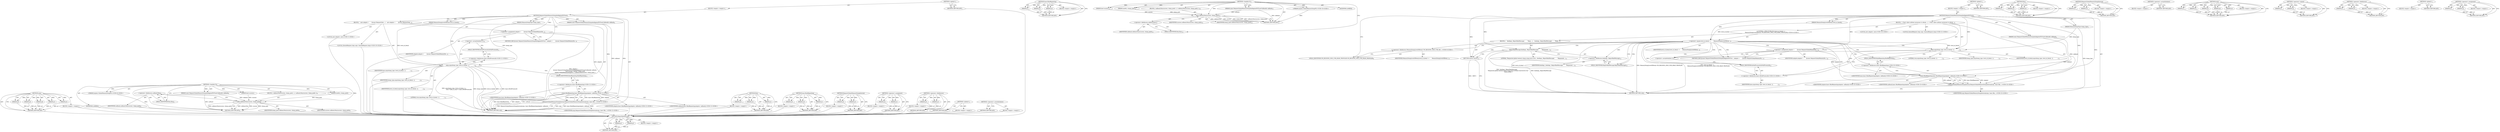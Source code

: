 digraph "&lt;operator&gt;.assignment" {
vulnerable_98 [label=<(METHOD,args)>];
vulnerable_99 [label=<(PARAM,p1)>];
vulnerable_100 [label=<(PARAM,p2)>];
vulnerable_101 [label=<(PARAM,p3)>];
vulnerable_102 [label=<(PARAM,p4)>];
vulnerable_103 [label=<(PARAM,p5)>];
vulnerable_104 [label=<(BLOCK,&lt;empty&gt;,&lt;empty&gt;)>];
vulnerable_105 [label=<(METHOD_RETURN,ANY)>];
vulnerable_3 [label=<(METHOD,&lt;lambda&gt;0)<SUB>6</SUB>>];
vulnerable_4 [label=<(PARAM,const RequestGlobalMemoryDumpAndAppendToTraceCallback&amp; callback)<SUB>6</SUB>>];
vulnerable_5 [label=<(PARAM,bool success)<SUB>7</SUB>>];
vulnerable_6 [label=<(PARAM,uint64_t dump_guid)<SUB>7</SUB>>];
vulnerable_7 [label="<(PARAM,mojom::GlobalMemoryDumpPtr)<SUB>8</SUB>>"];
vulnerable_8 [label=<(BLOCK,{ callback.Run(success, dump_guid); },{ callback.Run(success, dump_guid); })<SUB>8</SUB>>];
vulnerable_9 [label=<(Run,callback.Run(success, dump_guid))<SUB>8</SUB>>];
vulnerable_10 [label=<(&lt;operator&gt;.fieldAccess,callback.Run)<SUB>8</SUB>>];
vulnerable_11 [label=<(IDENTIFIER,callback,callback.Run(success, dump_guid))<SUB>8</SUB>>];
vulnerable_12 [label=<(FIELD_IDENTIFIER,Run,Run)<SUB>8</SUB>>];
vulnerable_13 [label=<(IDENTIFIER,success,callback.Run(success, dump_guid))<SUB>8</SUB>>];
vulnerable_14 [label=<(IDENTIFIER,dump_guid,callback.Run(success, dump_guid))<SUB>8</SUB>>];
vulnerable_15 [label=<(MODIFIER,LAMBDA)>];
vulnerable_16 [label=<(METHOD_RETURN,ANY)<SUB>6</SUB>>];
vulnerable_22 [label=<(METHOD,&lt;global&gt;)<SUB>1</SUB>>];
vulnerable_23 [label=<(BLOCK,&lt;empty&gt;,&lt;empty&gt;)<SUB>1</SUB>>];
vulnerable_24 [label=<(METHOD,RequestGlobalMemoryDumpAndAppendToTrace)<SUB>1</SUB>>];
vulnerable_25 [label=<(PARAM,MemoryDumpType dump_type)<SUB>2</SUB>>];
vulnerable_26 [label=<(PARAM,MemoryDumpLevelOfDetail level_of_detail)<SUB>3</SUB>>];
vulnerable_18 [label=<(PARAM,const RequestGlobalMemoryDumpAndAppendToTraceCallback&amp; callback)<SUB>4</SUB>>];
vulnerable_27 [label=<(BLOCK,{
   auto adapter =
       [](const RequestGlob...,{
   auto adapter =
       [](const RequestGlob...)<SUB>4</SUB>>];
vulnerable_28 [label="<(LOCAL,auto adapter: auto)<SUB>5</SUB>>"];
vulnerable_29 [label=<(&lt;operator&gt;.assignment,adapter =
       [](const RequestGlobalMemoryDu...)<SUB>5</SUB>>];
vulnerable_30 [label=<(IDENTIFIER,adapter,adapter =
       [](const RequestGlobalMemoryDu...)<SUB>5</SUB>>];
vulnerable_31 [label=<(METHOD_REF,[](const RequestGlobalMemoryDumpAndAppendToTrac...,adapter =
       [](const RequestGlobalMemoryDu...)<SUB>6</SUB>>];
vulnerable_32 [label="<(LOCAL,QueuedRequest.Args args: QueuedRequest.Args)<SUB>10</SUB>>"];
vulnerable_33 [label=<(args,args(dump_type, level_of_detail, {},
          ...)<SUB>10</SUB>>];
vulnerable_34 [label=<(IDENTIFIER,dump_type,args(dump_type, level_of_detail, {},
          ...)<SUB>10</SUB>>];
vulnerable_35 [label=<(IDENTIFIER,level_of_detail,args(dump_type, level_of_detail, {},
          ...)<SUB>10</SUB>>];
vulnerable_36 [label=<(&lt;operator&gt;.arrayInitializer,{})<SUB>10</SUB>>];
vulnerable_37 [label=<(LITERAL,true,args(dump_type, level_of_detail, {},
          ...)<SUB>11</SUB>>];
vulnerable_38 [label="<(&lt;operator&gt;.fieldAccess,base::kNullProcessId)<SUB>11</SUB>>"];
vulnerable_39 [label=<(IDENTIFIER,base,args(dump_type, level_of_detail, {},
          ...)<SUB>11</SUB>>];
vulnerable_40 [label=<(FIELD_IDENTIFIER,kNullProcessId,kNullProcessId)<SUB>11</SUB>>];
vulnerable_41 [label="<(RequestGlobalMemoryDumpInternal,RequestGlobalMemoryDumpInternal(args, base::Bin...)<SUB>12</SUB>>"];
vulnerable_42 [label="<(IDENTIFIER,args,RequestGlobalMemoryDumpInternal(args, base::Bin...)<SUB>12</SUB>>"];
vulnerable_43 [label="<(base.BindRepeating,base::BindRepeating(adapter, callback))<SUB>12</SUB>>"];
vulnerable_44 [label="<(&lt;operator&gt;.fieldAccess,base::BindRepeating)<SUB>12</SUB>>"];
vulnerable_45 [label="<(IDENTIFIER,base,base::BindRepeating(adapter, callback))<SUB>12</SUB>>"];
vulnerable_46 [label=<(FIELD_IDENTIFIER,BindRepeating,BindRepeating)<SUB>12</SUB>>];
vulnerable_47 [label="<(IDENTIFIER,adapter,base::BindRepeating(adapter, callback))<SUB>12</SUB>>"];
vulnerable_48 [label="<(IDENTIFIER,callback,base::BindRepeating(adapter, callback))<SUB>12</SUB>>"];
vulnerable_49 [label=<(METHOD_RETURN,void)<SUB>1</SUB>>];
vulnerable_51 [label=<(METHOD_RETURN,ANY)<SUB>1</SUB>>];
vulnerable_82 [label=<(METHOD,Run)>];
vulnerable_83 [label=<(PARAM,p1)>];
vulnerable_84 [label=<(PARAM,p2)>];
vulnerable_85 [label=<(PARAM,p3)>];
vulnerable_86 [label=<(BLOCK,&lt;empty&gt;,&lt;empty&gt;)>];
vulnerable_87 [label=<(METHOD_RETURN,ANY)>];
vulnerable_114 [label=<(METHOD,base.BindRepeating)>];
vulnerable_115 [label=<(PARAM,p1)>];
vulnerable_116 [label=<(PARAM,p2)>];
vulnerable_117 [label=<(PARAM,p3)>];
vulnerable_118 [label=<(BLOCK,&lt;empty&gt;,&lt;empty&gt;)>];
vulnerable_119 [label=<(METHOD_RETURN,ANY)>];
vulnerable_109 [label=<(METHOD,RequestGlobalMemoryDumpInternal)>];
vulnerable_110 [label=<(PARAM,p1)>];
vulnerable_111 [label=<(PARAM,p2)>];
vulnerable_112 [label=<(BLOCK,&lt;empty&gt;,&lt;empty&gt;)>];
vulnerable_113 [label=<(METHOD_RETURN,ANY)>];
vulnerable_93 [label=<(METHOD,&lt;operator&gt;.assignment)>];
vulnerable_94 [label=<(PARAM,p1)>];
vulnerable_95 [label=<(PARAM,p2)>];
vulnerable_96 [label=<(BLOCK,&lt;empty&gt;,&lt;empty&gt;)>];
vulnerable_97 [label=<(METHOD_RETURN,ANY)>];
vulnerable_88 [label=<(METHOD,&lt;operator&gt;.fieldAccess)>];
vulnerable_89 [label=<(PARAM,p1)>];
vulnerable_90 [label=<(PARAM,p2)>];
vulnerable_91 [label=<(BLOCK,&lt;empty&gt;,&lt;empty&gt;)>];
vulnerable_92 [label=<(METHOD_RETURN,ANY)>];
vulnerable_76 [label=<(METHOD,&lt;global&gt;)<SUB>1</SUB>>];
vulnerable_77 [label=<(BLOCK,&lt;empty&gt;,&lt;empty&gt;)>];
vulnerable_78 [label=<(METHOD_RETURN,ANY)>];
vulnerable_106 [label=<(METHOD,&lt;operator&gt;.arrayInitializer)>];
vulnerable_107 [label=<(BLOCK,&lt;empty&gt;,&lt;empty&gt;)>];
vulnerable_108 [label=<(METHOD_RETURN,ANY)>];
fixed_113 [label=<(METHOD,ReportBadMessage)>];
fixed_114 [label=<(PARAM,p1)>];
fixed_115 [label=<(PARAM,p2)>];
fixed_116 [label=<(BLOCK,&lt;empty&gt;,&lt;empty&gt;)>];
fixed_117 [label=<(METHOD_RETURN,ANY)>];
fixed_139 [label=<(METHOD,base.BindRepeating)>];
fixed_140 [label=<(PARAM,p1)>];
fixed_141 [label=<(PARAM,p2)>];
fixed_142 [label=<(PARAM,p3)>];
fixed_143 [label=<(BLOCK,&lt;empty&gt;,&lt;empty&gt;)>];
fixed_144 [label=<(METHOD_RETURN,ANY)>];
fixed_3 [label=<(METHOD,&lt;lambda&gt;0)<SUB>17</SUB>>];
fixed_4 [label=<(PARAM,const RequestGlobalMemoryDumpAndAppendToTraceCallback&amp; callback)<SUB>17</SUB>>];
fixed_5 [label=<(PARAM,bool success)<SUB>18</SUB>>];
fixed_6 [label=<(PARAM,uint64_t dump_guid)<SUB>18</SUB>>];
fixed_7 [label="<(PARAM,mojom::GlobalMemoryDumpPtr)<SUB>19</SUB>>"];
fixed_8 [label=<(BLOCK,{ callback.Run(success, dump_guid); },{ callback.Run(success, dump_guid); })<SUB>19</SUB>>];
fixed_9 [label=<(Run,callback.Run(success, dump_guid))<SUB>19</SUB>>];
fixed_10 [label=<(&lt;operator&gt;.fieldAccess,callback.Run)<SUB>19</SUB>>];
fixed_11 [label=<(IDENTIFIER,callback,callback.Run(success, dump_guid))<SUB>19</SUB>>];
fixed_12 [label=<(FIELD_IDENTIFIER,Run,Run)<SUB>19</SUB>>];
fixed_13 [label=<(IDENTIFIER,success,callback.Run(success, dump_guid))<SUB>19</SUB>>];
fixed_14 [label=<(IDENTIFIER,dump_guid,callback.Run(success, dump_guid))<SUB>19</SUB>>];
fixed_15 [label=<(MODIFIER,LAMBDA)>];
fixed_16 [label=<(METHOD_RETURN,ANY)<SUB>17</SUB>>];
fixed_22 [label=<(METHOD,&lt;global&gt;)<SUB>1</SUB>>];
fixed_23 [label=<(BLOCK,&lt;empty&gt;,&lt;empty&gt;)<SUB>1</SUB>>];
fixed_24 [label=<(METHOD,RequestGlobalMemoryDumpAndAppendToTrace)<SUB>1</SUB>>];
fixed_25 [label=<(PARAM,MemoryDumpType dump_type)<SUB>2</SUB>>];
fixed_26 [label=<(PARAM,MemoryDumpLevelOfDetail level_of_detail)<SUB>3</SUB>>];
fixed_18 [label=<(PARAM,const RequestGlobalMemoryDumpAndAppendToTraceCallback&amp; callback)<SUB>4</SUB>>];
fixed_27 [label=<(BLOCK,{
  // Don't allow arbitary processes to obtain...,{
  // Don't allow arbitary processes to obtain...)<SUB>4</SUB>>];
fixed_28 [label="<(CONTROL_STRUCTURE,IF,if (level_of_detail ==
      MemoryDumpLevelOfDetail::VM_REGIONS_ONLY_FOR_HEAP_PROFILER))<SUB>8</SUB>>"];
fixed_29 [label=<(&lt;operator&gt;.equals,level_of_detail ==
      MemoryDumpLevelOfDetai...)<SUB>8</SUB>>];
fixed_30 [label=<(IDENTIFIER,level_of_detail,level_of_detail ==
      MemoryDumpLevelOfDetai...)<SUB>8</SUB>>];
fixed_31 [label="<(&lt;operator&gt;.fieldAccess,MemoryDumpLevelOfDetail::VM_REGIONS_ONLY_FOR_HE...)<SUB>9</SUB>>"];
fixed_32 [label=<(IDENTIFIER,MemoryDumpLevelOfDetail,level_of_detail ==
      MemoryDumpLevelOfDetai...)<SUB>9</SUB>>];
fixed_33 [label=<(FIELD_IDENTIFIER,VM_REGIONS_ONLY_FOR_HEAP_PROFILER,VM_REGIONS_ONLY_FOR_HEAP_PROFILER)<SUB>9</SUB>>];
fixed_34 [label=<(BLOCK,{
    bindings_.ReportBadMessage(
        &quot;Requ...,{
    bindings_.ReportBadMessage(
        &quot;Requ...)<SUB>9</SUB>>];
fixed_35 [label=<(ReportBadMessage,bindings_.ReportBadMessage(
        &quot;Requested ...)<SUB>10</SUB>>];
fixed_36 [label=<(&lt;operator&gt;.fieldAccess,bindings_.ReportBadMessage)<SUB>10</SUB>>];
fixed_37 [label=<(IDENTIFIER,bindings_,bindings_.ReportBadMessage(
        &quot;Requested ...)<SUB>10</SUB>>];
fixed_38 [label=<(FIELD_IDENTIFIER,ReportBadMessage,ReportBadMessage)<SUB>10</SUB>>];
fixed_39 [label=<(LITERAL,&quot;Requested global memory dump using level of de...,bindings_.ReportBadMessage(
        &quot;Requested ...)<SUB>11</SUB>>];
fixed_40 [label=<(RETURN,return;,return;)<SUB>13</SUB>>];
fixed_41 [label="<(LOCAL,auto adapter: auto)<SUB>16</SUB>>"];
fixed_42 [label=<(&lt;operator&gt;.assignment,adapter =
       [](const RequestGlobalMemoryDu...)<SUB>16</SUB>>];
fixed_43 [label=<(IDENTIFIER,adapter,adapter =
       [](const RequestGlobalMemoryDu...)<SUB>16</SUB>>];
fixed_44 [label=<(METHOD_REF,[](const RequestGlobalMemoryDumpAndAppendToTrac...,adapter =
       [](const RequestGlobalMemoryDu...)<SUB>17</SUB>>];
fixed_45 [label="<(LOCAL,QueuedRequest.Args args: QueuedRequest.Args)<SUB>21</SUB>>"];
fixed_46 [label=<(args,args(dump_type, level_of_detail, {},
          ...)<SUB>21</SUB>>];
fixed_47 [label=<(IDENTIFIER,dump_type,args(dump_type, level_of_detail, {},
          ...)<SUB>21</SUB>>];
fixed_48 [label=<(IDENTIFIER,level_of_detail,args(dump_type, level_of_detail, {},
          ...)<SUB>21</SUB>>];
fixed_49 [label=<(&lt;operator&gt;.arrayInitializer,{})<SUB>21</SUB>>];
fixed_50 [label=<(LITERAL,true,args(dump_type, level_of_detail, {},
          ...)<SUB>22</SUB>>];
fixed_51 [label="<(&lt;operator&gt;.fieldAccess,base::kNullProcessId)<SUB>22</SUB>>"];
fixed_52 [label=<(IDENTIFIER,base,args(dump_type, level_of_detail, {},
          ...)<SUB>22</SUB>>];
fixed_53 [label=<(FIELD_IDENTIFIER,kNullProcessId,kNullProcessId)<SUB>22</SUB>>];
fixed_54 [label="<(RequestGlobalMemoryDumpInternal,RequestGlobalMemoryDumpInternal(args, base::Bin...)<SUB>23</SUB>>"];
fixed_55 [label="<(IDENTIFIER,args,RequestGlobalMemoryDumpInternal(args, base::Bin...)<SUB>23</SUB>>"];
fixed_56 [label="<(base.BindRepeating,base::BindRepeating(adapter, callback))<SUB>23</SUB>>"];
fixed_57 [label="<(&lt;operator&gt;.fieldAccess,base::BindRepeating)<SUB>23</SUB>>"];
fixed_58 [label="<(IDENTIFIER,base,base::BindRepeating(adapter, callback))<SUB>23</SUB>>"];
fixed_59 [label=<(FIELD_IDENTIFIER,BindRepeating,BindRepeating)<SUB>23</SUB>>];
fixed_60 [label="<(IDENTIFIER,adapter,base::BindRepeating(adapter, callback))<SUB>23</SUB>>"];
fixed_61 [label="<(IDENTIFIER,callback,base::BindRepeating(adapter, callback))<SUB>23</SUB>>"];
fixed_62 [label=<(METHOD_RETURN,void)<SUB>1</SUB>>];
fixed_64 [label=<(METHOD_RETURN,ANY)<SUB>1</SUB>>];
fixed_97 [label=<(METHOD,Run)>];
fixed_98 [label=<(PARAM,p1)>];
fixed_99 [label=<(PARAM,p2)>];
fixed_100 [label=<(PARAM,p3)>];
fixed_101 [label=<(BLOCK,&lt;empty&gt;,&lt;empty&gt;)>];
fixed_102 [label=<(METHOD_RETURN,ANY)>];
fixed_134 [label=<(METHOD,RequestGlobalMemoryDumpInternal)>];
fixed_135 [label=<(PARAM,p1)>];
fixed_136 [label=<(PARAM,p2)>];
fixed_137 [label=<(BLOCK,&lt;empty&gt;,&lt;empty&gt;)>];
fixed_138 [label=<(METHOD_RETURN,ANY)>];
fixed_131 [label=<(METHOD,&lt;operator&gt;.arrayInitializer)>];
fixed_132 [label=<(BLOCK,&lt;empty&gt;,&lt;empty&gt;)>];
fixed_133 [label=<(METHOD_RETURN,ANY)>];
fixed_123 [label=<(METHOD,args)>];
fixed_124 [label=<(PARAM,p1)>];
fixed_125 [label=<(PARAM,p2)>];
fixed_126 [label=<(PARAM,p3)>];
fixed_127 [label=<(PARAM,p4)>];
fixed_128 [label=<(PARAM,p5)>];
fixed_129 [label=<(BLOCK,&lt;empty&gt;,&lt;empty&gt;)>];
fixed_130 [label=<(METHOD_RETURN,ANY)>];
fixed_108 [label=<(METHOD,&lt;operator&gt;.equals)>];
fixed_109 [label=<(PARAM,p1)>];
fixed_110 [label=<(PARAM,p2)>];
fixed_111 [label=<(BLOCK,&lt;empty&gt;,&lt;empty&gt;)>];
fixed_112 [label=<(METHOD_RETURN,ANY)>];
fixed_103 [label=<(METHOD,&lt;operator&gt;.fieldAccess)>];
fixed_104 [label=<(PARAM,p1)>];
fixed_105 [label=<(PARAM,p2)>];
fixed_106 [label=<(BLOCK,&lt;empty&gt;,&lt;empty&gt;)>];
fixed_107 [label=<(METHOD_RETURN,ANY)>];
fixed_91 [label=<(METHOD,&lt;global&gt;)<SUB>1</SUB>>];
fixed_92 [label=<(BLOCK,&lt;empty&gt;,&lt;empty&gt;)>];
fixed_93 [label=<(METHOD_RETURN,ANY)>];
fixed_118 [label=<(METHOD,&lt;operator&gt;.assignment)>];
fixed_119 [label=<(PARAM,p1)>];
fixed_120 [label=<(PARAM,p2)>];
fixed_121 [label=<(BLOCK,&lt;empty&gt;,&lt;empty&gt;)>];
fixed_122 [label=<(METHOD_RETURN,ANY)>];
vulnerable_98 -> vulnerable_99  [key=0, label="AST: "];
vulnerable_98 -> vulnerable_99  [key=1, label="DDG: "];
vulnerable_98 -> vulnerable_104  [key=0, label="AST: "];
vulnerable_98 -> vulnerable_100  [key=0, label="AST: "];
vulnerable_98 -> vulnerable_100  [key=1, label="DDG: "];
vulnerable_98 -> vulnerable_105  [key=0, label="AST: "];
vulnerable_98 -> vulnerable_105  [key=1, label="CFG: "];
vulnerable_98 -> vulnerable_101  [key=0, label="AST: "];
vulnerable_98 -> vulnerable_101  [key=1, label="DDG: "];
vulnerable_98 -> vulnerable_102  [key=0, label="AST: "];
vulnerable_98 -> vulnerable_102  [key=1, label="DDG: "];
vulnerable_98 -> vulnerable_103  [key=0, label="AST: "];
vulnerable_98 -> vulnerable_103  [key=1, label="DDG: "];
vulnerable_99 -> vulnerable_105  [key=0, label="DDG: p1"];
vulnerable_100 -> vulnerable_105  [key=0, label="DDG: p2"];
vulnerable_101 -> vulnerable_105  [key=0, label="DDG: p3"];
vulnerable_102 -> vulnerable_105  [key=0, label="DDG: p4"];
vulnerable_103 -> vulnerable_105  [key=0, label="DDG: p5"];
vulnerable_104 -> fixed_113  [key=0];
vulnerable_105 -> fixed_113  [key=0];
vulnerable_3 -> vulnerable_4  [key=0, label="AST: "];
vulnerable_3 -> vulnerable_4  [key=1, label="DDG: "];
vulnerable_3 -> vulnerable_5  [key=0, label="AST: "];
vulnerable_3 -> vulnerable_5  [key=1, label="DDG: "];
vulnerable_3 -> vulnerable_6  [key=0, label="AST: "];
vulnerable_3 -> vulnerable_6  [key=1, label="DDG: "];
vulnerable_3 -> vulnerable_7  [key=0, label="AST: "];
vulnerable_3 -> vulnerable_7  [key=1, label="DDG: "];
vulnerable_3 -> vulnerable_8  [key=0, label="AST: "];
vulnerable_3 -> vulnerable_15  [key=0, label="AST: "];
vulnerable_3 -> vulnerable_16  [key=0, label="AST: "];
vulnerable_3 -> vulnerable_12  [key=0, label="CFG: "];
vulnerable_3 -> vulnerable_9  [key=0, label="DDG: "];
vulnerable_4 -> vulnerable_16  [key=0, label="DDG: callback"];
vulnerable_4 -> vulnerable_9  [key=0, label="DDG: callback"];
vulnerable_5 -> vulnerable_9  [key=0, label="DDG: success"];
vulnerable_6 -> vulnerable_9  [key=0, label="DDG: dump_guid"];
vulnerable_7 -> vulnerable_16  [key=0, label="DDG: "];
vulnerable_8 -> vulnerable_9  [key=0, label="AST: "];
vulnerable_9 -> vulnerable_10  [key=0, label="AST: "];
vulnerable_9 -> vulnerable_13  [key=0, label="AST: "];
vulnerable_9 -> vulnerable_14  [key=0, label="AST: "];
vulnerable_9 -> vulnerable_16  [key=0, label="CFG: "];
vulnerable_9 -> vulnerable_16  [key=1, label="DDG: callback.Run"];
vulnerable_9 -> vulnerable_16  [key=2, label="DDG: success"];
vulnerable_9 -> vulnerable_16  [key=3, label="DDG: dump_guid"];
vulnerable_9 -> vulnerable_16  [key=4, label="DDG: callback.Run(success, dump_guid)"];
vulnerable_10 -> vulnerable_11  [key=0, label="AST: "];
vulnerable_10 -> vulnerable_12  [key=0, label="AST: "];
vulnerable_10 -> vulnerable_9  [key=0, label="CFG: "];
vulnerable_11 -> fixed_113  [key=0];
vulnerable_12 -> vulnerable_10  [key=0, label="CFG: "];
vulnerable_13 -> fixed_113  [key=0];
vulnerable_14 -> fixed_113  [key=0];
vulnerable_15 -> fixed_113  [key=0];
vulnerable_16 -> fixed_113  [key=0];
vulnerable_22 -> vulnerable_23  [key=0, label="AST: "];
vulnerable_22 -> vulnerable_51  [key=0, label="AST: "];
vulnerable_22 -> vulnerable_51  [key=1, label="CFG: "];
vulnerable_23 -> vulnerable_24  [key=0, label="AST: "];
vulnerable_24 -> vulnerable_25  [key=0, label="AST: "];
vulnerable_24 -> vulnerable_25  [key=1, label="DDG: "];
vulnerable_24 -> vulnerable_26  [key=0, label="AST: "];
vulnerable_24 -> vulnerable_26  [key=1, label="DDG: "];
vulnerable_24 -> vulnerable_18  [key=0, label="AST: "];
vulnerable_24 -> vulnerable_18  [key=1, label="DDG: "];
vulnerable_24 -> vulnerable_27  [key=0, label="AST: "];
vulnerable_24 -> vulnerable_49  [key=0, label="AST: "];
vulnerable_24 -> vulnerable_31  [key=0, label="CFG: "];
vulnerable_24 -> vulnerable_29  [key=0, label="DDG: "];
vulnerable_24 -> vulnerable_33  [key=0, label="DDG: "];
vulnerable_24 -> vulnerable_41  [key=0, label="DDG: "];
vulnerable_24 -> vulnerable_43  [key=0, label="DDG: "];
vulnerable_25 -> vulnerable_33  [key=0, label="DDG: dump_type"];
vulnerable_26 -> vulnerable_33  [key=0, label="DDG: level_of_detail"];
vulnerable_18 -> vulnerable_43  [key=0, label="DDG: callback"];
vulnerable_27 -> vulnerable_28  [key=0, label="AST: "];
vulnerable_27 -> vulnerable_29  [key=0, label="AST: "];
vulnerable_27 -> vulnerable_32  [key=0, label="AST: "];
vulnerable_27 -> vulnerable_33  [key=0, label="AST: "];
vulnerable_27 -> vulnerable_41  [key=0, label="AST: "];
vulnerable_28 -> fixed_113  [key=0];
vulnerable_29 -> vulnerable_30  [key=0, label="AST: "];
vulnerable_29 -> vulnerable_31  [key=0, label="AST: "];
vulnerable_29 -> vulnerable_36  [key=0, label="CFG: "];
vulnerable_29 -> vulnerable_49  [key=0, label="DDG: adapter =
       [](const RequestGlobalMemoryDumpAndAppendToTraceCallback&amp; callback,
         bool success, uint64_t dump_guid,
         mojom::GlobalMemoryDumpPtr) { callback.Run(success, dump_guid); }"];
vulnerable_29 -> vulnerable_43  [key=0, label="DDG: adapter"];
vulnerable_30 -> fixed_113  [key=0];
vulnerable_31 -> vulnerable_29  [key=0, label="CFG: "];
vulnerable_32 -> fixed_113  [key=0];
vulnerable_33 -> vulnerable_34  [key=0, label="AST: "];
vulnerable_33 -> vulnerable_35  [key=0, label="AST: "];
vulnerable_33 -> vulnerable_36  [key=0, label="AST: "];
vulnerable_33 -> vulnerable_37  [key=0, label="AST: "];
vulnerable_33 -> vulnerable_38  [key=0, label="AST: "];
vulnerable_33 -> vulnerable_46  [key=0, label="CFG: "];
vulnerable_33 -> vulnerable_49  [key=0, label="DDG: dump_type"];
vulnerable_33 -> vulnerable_49  [key=1, label="DDG: level_of_detail"];
vulnerable_33 -> vulnerable_49  [key=2, label="DDG: {}"];
vulnerable_33 -> vulnerable_49  [key=3, label="DDG: base::kNullProcessId"];
vulnerable_33 -> vulnerable_49  [key=4, label="DDG: args(dump_type, level_of_detail, {},
                           true /* add_to_trace */, base::kNullProcessId)"];
vulnerable_34 -> fixed_113  [key=0];
vulnerable_35 -> fixed_113  [key=0];
vulnerable_36 -> vulnerable_40  [key=0, label="CFG: "];
vulnerable_37 -> fixed_113  [key=0];
vulnerable_38 -> vulnerable_39  [key=0, label="AST: "];
vulnerable_38 -> vulnerable_40  [key=0, label="AST: "];
vulnerable_38 -> vulnerable_33  [key=0, label="CFG: "];
vulnerable_39 -> fixed_113  [key=0];
vulnerable_40 -> vulnerable_38  [key=0, label="CFG: "];
vulnerable_41 -> vulnerable_42  [key=0, label="AST: "];
vulnerable_41 -> vulnerable_43  [key=0, label="AST: "];
vulnerable_41 -> vulnerable_49  [key=0, label="CFG: "];
vulnerable_41 -> vulnerable_49  [key=1, label="DDG: args"];
vulnerable_41 -> vulnerable_49  [key=2, label="DDG: base::BindRepeating(adapter, callback)"];
vulnerable_41 -> vulnerable_49  [key=3, label="DDG: RequestGlobalMemoryDumpInternal(args, base::BindRepeating(adapter, callback))"];
vulnerable_42 -> fixed_113  [key=0];
vulnerable_43 -> vulnerable_44  [key=0, label="AST: "];
vulnerable_43 -> vulnerable_47  [key=0, label="AST: "];
vulnerable_43 -> vulnerable_48  [key=0, label="AST: "];
vulnerable_43 -> vulnerable_41  [key=0, label="CFG: "];
vulnerable_43 -> vulnerable_41  [key=1, label="DDG: base::BindRepeating"];
vulnerable_43 -> vulnerable_41  [key=2, label="DDG: adapter"];
vulnerable_43 -> vulnerable_41  [key=3, label="DDG: callback"];
vulnerable_43 -> vulnerable_49  [key=0, label="DDG: base::BindRepeating"];
vulnerable_43 -> vulnerable_49  [key=1, label="DDG: adapter"];
vulnerable_43 -> vulnerable_49  [key=2, label="DDG: callback"];
vulnerable_44 -> vulnerable_45  [key=0, label="AST: "];
vulnerable_44 -> vulnerable_46  [key=0, label="AST: "];
vulnerable_44 -> vulnerable_43  [key=0, label="CFG: "];
vulnerable_45 -> fixed_113  [key=0];
vulnerable_46 -> vulnerable_44  [key=0, label="CFG: "];
vulnerable_47 -> fixed_113  [key=0];
vulnerable_48 -> fixed_113  [key=0];
vulnerable_49 -> fixed_113  [key=0];
vulnerable_51 -> fixed_113  [key=0];
vulnerable_82 -> vulnerable_83  [key=0, label="AST: "];
vulnerable_82 -> vulnerable_83  [key=1, label="DDG: "];
vulnerable_82 -> vulnerable_86  [key=0, label="AST: "];
vulnerable_82 -> vulnerable_84  [key=0, label="AST: "];
vulnerable_82 -> vulnerable_84  [key=1, label="DDG: "];
vulnerable_82 -> vulnerable_87  [key=0, label="AST: "];
vulnerable_82 -> vulnerable_87  [key=1, label="CFG: "];
vulnerable_82 -> vulnerable_85  [key=0, label="AST: "];
vulnerable_82 -> vulnerable_85  [key=1, label="DDG: "];
vulnerable_83 -> vulnerable_87  [key=0, label="DDG: p1"];
vulnerable_84 -> vulnerable_87  [key=0, label="DDG: p2"];
vulnerable_85 -> vulnerable_87  [key=0, label="DDG: p3"];
vulnerable_86 -> fixed_113  [key=0];
vulnerable_87 -> fixed_113  [key=0];
vulnerable_114 -> vulnerable_115  [key=0, label="AST: "];
vulnerable_114 -> vulnerable_115  [key=1, label="DDG: "];
vulnerable_114 -> vulnerable_118  [key=0, label="AST: "];
vulnerable_114 -> vulnerable_116  [key=0, label="AST: "];
vulnerable_114 -> vulnerable_116  [key=1, label="DDG: "];
vulnerable_114 -> vulnerable_119  [key=0, label="AST: "];
vulnerable_114 -> vulnerable_119  [key=1, label="CFG: "];
vulnerable_114 -> vulnerable_117  [key=0, label="AST: "];
vulnerable_114 -> vulnerable_117  [key=1, label="DDG: "];
vulnerable_115 -> vulnerable_119  [key=0, label="DDG: p1"];
vulnerable_116 -> vulnerable_119  [key=0, label="DDG: p2"];
vulnerable_117 -> vulnerable_119  [key=0, label="DDG: p3"];
vulnerable_118 -> fixed_113  [key=0];
vulnerable_119 -> fixed_113  [key=0];
vulnerable_109 -> vulnerable_110  [key=0, label="AST: "];
vulnerable_109 -> vulnerable_110  [key=1, label="DDG: "];
vulnerable_109 -> vulnerable_112  [key=0, label="AST: "];
vulnerable_109 -> vulnerable_111  [key=0, label="AST: "];
vulnerable_109 -> vulnerable_111  [key=1, label="DDG: "];
vulnerable_109 -> vulnerable_113  [key=0, label="AST: "];
vulnerable_109 -> vulnerable_113  [key=1, label="CFG: "];
vulnerable_110 -> vulnerable_113  [key=0, label="DDG: p1"];
vulnerable_111 -> vulnerable_113  [key=0, label="DDG: p2"];
vulnerable_112 -> fixed_113  [key=0];
vulnerable_113 -> fixed_113  [key=0];
vulnerable_93 -> vulnerable_94  [key=0, label="AST: "];
vulnerable_93 -> vulnerable_94  [key=1, label="DDG: "];
vulnerable_93 -> vulnerable_96  [key=0, label="AST: "];
vulnerable_93 -> vulnerable_95  [key=0, label="AST: "];
vulnerable_93 -> vulnerable_95  [key=1, label="DDG: "];
vulnerable_93 -> vulnerable_97  [key=0, label="AST: "];
vulnerable_93 -> vulnerable_97  [key=1, label="CFG: "];
vulnerable_94 -> vulnerable_97  [key=0, label="DDG: p1"];
vulnerable_95 -> vulnerable_97  [key=0, label="DDG: p2"];
vulnerable_96 -> fixed_113  [key=0];
vulnerable_97 -> fixed_113  [key=0];
vulnerable_88 -> vulnerable_89  [key=0, label="AST: "];
vulnerable_88 -> vulnerable_89  [key=1, label="DDG: "];
vulnerable_88 -> vulnerable_91  [key=0, label="AST: "];
vulnerable_88 -> vulnerable_90  [key=0, label="AST: "];
vulnerable_88 -> vulnerable_90  [key=1, label="DDG: "];
vulnerable_88 -> vulnerable_92  [key=0, label="AST: "];
vulnerable_88 -> vulnerable_92  [key=1, label="CFG: "];
vulnerable_89 -> vulnerable_92  [key=0, label="DDG: p1"];
vulnerable_90 -> vulnerable_92  [key=0, label="DDG: p2"];
vulnerable_91 -> fixed_113  [key=0];
vulnerable_92 -> fixed_113  [key=0];
vulnerable_76 -> vulnerable_77  [key=0, label="AST: "];
vulnerable_76 -> vulnerable_78  [key=0, label="AST: "];
vulnerable_76 -> vulnerable_78  [key=1, label="CFG: "];
vulnerable_77 -> fixed_113  [key=0];
vulnerable_78 -> fixed_113  [key=0];
vulnerable_106 -> vulnerable_107  [key=0, label="AST: "];
vulnerable_106 -> vulnerable_108  [key=0, label="AST: "];
vulnerable_106 -> vulnerable_108  [key=1, label="CFG: "];
vulnerable_107 -> fixed_113  [key=0];
vulnerable_108 -> fixed_113  [key=0];
fixed_113 -> fixed_114  [key=0, label="AST: "];
fixed_113 -> fixed_114  [key=1, label="DDG: "];
fixed_113 -> fixed_116  [key=0, label="AST: "];
fixed_113 -> fixed_115  [key=0, label="AST: "];
fixed_113 -> fixed_115  [key=1, label="DDG: "];
fixed_113 -> fixed_117  [key=0, label="AST: "];
fixed_113 -> fixed_117  [key=1, label="CFG: "];
fixed_114 -> fixed_117  [key=0, label="DDG: p1"];
fixed_115 -> fixed_117  [key=0, label="DDG: p2"];
fixed_139 -> fixed_140  [key=0, label="AST: "];
fixed_139 -> fixed_140  [key=1, label="DDG: "];
fixed_139 -> fixed_143  [key=0, label="AST: "];
fixed_139 -> fixed_141  [key=0, label="AST: "];
fixed_139 -> fixed_141  [key=1, label="DDG: "];
fixed_139 -> fixed_144  [key=0, label="AST: "];
fixed_139 -> fixed_144  [key=1, label="CFG: "];
fixed_139 -> fixed_142  [key=0, label="AST: "];
fixed_139 -> fixed_142  [key=1, label="DDG: "];
fixed_140 -> fixed_144  [key=0, label="DDG: p1"];
fixed_141 -> fixed_144  [key=0, label="DDG: p2"];
fixed_142 -> fixed_144  [key=0, label="DDG: p3"];
fixed_3 -> fixed_4  [key=0, label="AST: "];
fixed_3 -> fixed_4  [key=1, label="DDG: "];
fixed_3 -> fixed_5  [key=0, label="AST: "];
fixed_3 -> fixed_5  [key=1, label="DDG: "];
fixed_3 -> fixed_6  [key=0, label="AST: "];
fixed_3 -> fixed_6  [key=1, label="DDG: "];
fixed_3 -> fixed_7  [key=0, label="AST: "];
fixed_3 -> fixed_7  [key=1, label="DDG: "];
fixed_3 -> fixed_8  [key=0, label="AST: "];
fixed_3 -> fixed_15  [key=0, label="AST: "];
fixed_3 -> fixed_16  [key=0, label="AST: "];
fixed_3 -> fixed_12  [key=0, label="CFG: "];
fixed_3 -> fixed_9  [key=0, label="DDG: "];
fixed_4 -> fixed_16  [key=0, label="DDG: callback"];
fixed_4 -> fixed_9  [key=0, label="DDG: callback"];
fixed_5 -> fixed_9  [key=0, label="DDG: success"];
fixed_6 -> fixed_9  [key=0, label="DDG: dump_guid"];
fixed_7 -> fixed_16  [key=0, label="DDG: "];
fixed_8 -> fixed_9  [key=0, label="AST: "];
fixed_9 -> fixed_10  [key=0, label="AST: "];
fixed_9 -> fixed_13  [key=0, label="AST: "];
fixed_9 -> fixed_14  [key=0, label="AST: "];
fixed_9 -> fixed_16  [key=0, label="CFG: "];
fixed_9 -> fixed_16  [key=1, label="DDG: callback.Run"];
fixed_9 -> fixed_16  [key=2, label="DDG: success"];
fixed_9 -> fixed_16  [key=3, label="DDG: dump_guid"];
fixed_9 -> fixed_16  [key=4, label="DDG: callback.Run(success, dump_guid)"];
fixed_10 -> fixed_11  [key=0, label="AST: "];
fixed_10 -> fixed_12  [key=0, label="AST: "];
fixed_10 -> fixed_9  [key=0, label="CFG: "];
fixed_12 -> fixed_10  [key=0, label="CFG: "];
fixed_22 -> fixed_23  [key=0, label="AST: "];
fixed_22 -> fixed_64  [key=0, label="AST: "];
fixed_22 -> fixed_64  [key=1, label="CFG: "];
fixed_23 -> fixed_24  [key=0, label="AST: "];
fixed_24 -> fixed_25  [key=0, label="AST: "];
fixed_24 -> fixed_25  [key=1, label="DDG: "];
fixed_24 -> fixed_26  [key=0, label="AST: "];
fixed_24 -> fixed_26  [key=1, label="DDG: "];
fixed_24 -> fixed_18  [key=0, label="AST: "];
fixed_24 -> fixed_18  [key=1, label="DDG: "];
fixed_24 -> fixed_27  [key=0, label="AST: "];
fixed_24 -> fixed_62  [key=0, label="AST: "];
fixed_24 -> fixed_33  [key=0, label="CFG: "];
fixed_24 -> fixed_42  [key=0, label="DDG: "];
fixed_24 -> fixed_46  [key=0, label="DDG: "];
fixed_24 -> fixed_54  [key=0, label="DDG: "];
fixed_24 -> fixed_29  [key=0, label="DDG: "];
fixed_24 -> fixed_40  [key=0, label="DDG: "];
fixed_24 -> fixed_56  [key=0, label="DDG: "];
fixed_24 -> fixed_35  [key=0, label="DDG: "];
fixed_25 -> fixed_62  [key=0, label="DDG: dump_type"];
fixed_25 -> fixed_46  [key=0, label="DDG: dump_type"];
fixed_26 -> fixed_29  [key=0, label="DDG: level_of_detail"];
fixed_18 -> fixed_62  [key=0, label="DDG: callback"];
fixed_18 -> fixed_56  [key=0, label="DDG: callback"];
fixed_27 -> fixed_28  [key=0, label="AST: "];
fixed_27 -> fixed_41  [key=0, label="AST: "];
fixed_27 -> fixed_42  [key=0, label="AST: "];
fixed_27 -> fixed_45  [key=0, label="AST: "];
fixed_27 -> fixed_46  [key=0, label="AST: "];
fixed_27 -> fixed_54  [key=0, label="AST: "];
fixed_28 -> fixed_29  [key=0, label="AST: "];
fixed_28 -> fixed_34  [key=0, label="AST: "];
fixed_29 -> fixed_30  [key=0, label="AST: "];
fixed_29 -> fixed_31  [key=0, label="AST: "];
fixed_29 -> fixed_38  [key=0, label="CFG: "];
fixed_29 -> fixed_38  [key=1, label="CDG: "];
fixed_29 -> fixed_44  [key=0, label="CFG: "];
fixed_29 -> fixed_44  [key=1, label="CDG: "];
fixed_29 -> fixed_62  [key=0, label="DDG: level_of_detail"];
fixed_29 -> fixed_62  [key=1, label="DDG: MemoryDumpLevelOfDetail::VM_REGIONS_ONLY_FOR_HEAP_PROFILER"];
fixed_29 -> fixed_62  [key=2, label="DDG: level_of_detail ==
      MemoryDumpLevelOfDetail::VM_REGIONS_ONLY_FOR_HEAP_PROFILER"];
fixed_29 -> fixed_46  [key=0, label="DDG: level_of_detail"];
fixed_29 -> fixed_46  [key=1, label="CDG: "];
fixed_29 -> fixed_49  [key=0, label="CDG: "];
fixed_29 -> fixed_42  [key=0, label="CDG: "];
fixed_29 -> fixed_51  [key=0, label="CDG: "];
fixed_29 -> fixed_57  [key=0, label="CDG: "];
fixed_29 -> fixed_36  [key=0, label="CDG: "];
fixed_29 -> fixed_53  [key=0, label="CDG: "];
fixed_29 -> fixed_56  [key=0, label="CDG: "];
fixed_29 -> fixed_40  [key=0, label="CDG: "];
fixed_29 -> fixed_59  [key=0, label="CDG: "];
fixed_29 -> fixed_35  [key=0, label="CDG: "];
fixed_29 -> fixed_54  [key=0, label="CDG: "];
fixed_31 -> fixed_32  [key=0, label="AST: "];
fixed_31 -> fixed_33  [key=0, label="AST: "];
fixed_31 -> fixed_29  [key=0, label="CFG: "];
fixed_33 -> fixed_31  [key=0, label="CFG: "];
fixed_34 -> fixed_35  [key=0, label="AST: "];
fixed_34 -> fixed_40  [key=0, label="AST: "];
fixed_35 -> fixed_36  [key=0, label="AST: "];
fixed_35 -> fixed_39  [key=0, label="AST: "];
fixed_35 -> fixed_40  [key=0, label="CFG: "];
fixed_35 -> fixed_62  [key=0, label="DDG: bindings_.ReportBadMessage"];
fixed_35 -> fixed_62  [key=1, label="DDG: bindings_.ReportBadMessage(
        &quot;Requested global memory dump using level of detail reserved for the &quot;
        &quot;heap profiler.&quot;)"];
fixed_36 -> fixed_37  [key=0, label="AST: "];
fixed_36 -> fixed_38  [key=0, label="AST: "];
fixed_36 -> fixed_35  [key=0, label="CFG: "];
fixed_38 -> fixed_36  [key=0, label="CFG: "];
fixed_40 -> fixed_62  [key=0, label="CFG: "];
fixed_40 -> fixed_62  [key=1, label="DDG: &lt;RET&gt;"];
fixed_42 -> fixed_43  [key=0, label="AST: "];
fixed_42 -> fixed_44  [key=0, label="AST: "];
fixed_42 -> fixed_49  [key=0, label="CFG: "];
fixed_42 -> fixed_56  [key=0, label="DDG: adapter"];
fixed_44 -> fixed_42  [key=0, label="CFG: "];
fixed_46 -> fixed_47  [key=0, label="AST: "];
fixed_46 -> fixed_48  [key=0, label="AST: "];
fixed_46 -> fixed_49  [key=0, label="AST: "];
fixed_46 -> fixed_50  [key=0, label="AST: "];
fixed_46 -> fixed_51  [key=0, label="AST: "];
fixed_46 -> fixed_59  [key=0, label="CFG: "];
fixed_49 -> fixed_53  [key=0, label="CFG: "];
fixed_51 -> fixed_52  [key=0, label="AST: "];
fixed_51 -> fixed_53  [key=0, label="AST: "];
fixed_51 -> fixed_46  [key=0, label="CFG: "];
fixed_53 -> fixed_51  [key=0, label="CFG: "];
fixed_54 -> fixed_55  [key=0, label="AST: "];
fixed_54 -> fixed_56  [key=0, label="AST: "];
fixed_54 -> fixed_62  [key=0, label="CFG: "];
fixed_56 -> fixed_57  [key=0, label="AST: "];
fixed_56 -> fixed_60  [key=0, label="AST: "];
fixed_56 -> fixed_61  [key=0, label="AST: "];
fixed_56 -> fixed_54  [key=0, label="CFG: "];
fixed_56 -> fixed_54  [key=1, label="DDG: base::BindRepeating"];
fixed_56 -> fixed_54  [key=2, label="DDG: adapter"];
fixed_56 -> fixed_54  [key=3, label="DDG: callback"];
fixed_57 -> fixed_58  [key=0, label="AST: "];
fixed_57 -> fixed_59  [key=0, label="AST: "];
fixed_57 -> fixed_56  [key=0, label="CFG: "];
fixed_59 -> fixed_57  [key=0, label="CFG: "];
fixed_97 -> fixed_98  [key=0, label="AST: "];
fixed_97 -> fixed_98  [key=1, label="DDG: "];
fixed_97 -> fixed_101  [key=0, label="AST: "];
fixed_97 -> fixed_99  [key=0, label="AST: "];
fixed_97 -> fixed_99  [key=1, label="DDG: "];
fixed_97 -> fixed_102  [key=0, label="AST: "];
fixed_97 -> fixed_102  [key=1, label="CFG: "];
fixed_97 -> fixed_100  [key=0, label="AST: "];
fixed_97 -> fixed_100  [key=1, label="DDG: "];
fixed_98 -> fixed_102  [key=0, label="DDG: p1"];
fixed_99 -> fixed_102  [key=0, label="DDG: p2"];
fixed_100 -> fixed_102  [key=0, label="DDG: p3"];
fixed_134 -> fixed_135  [key=0, label="AST: "];
fixed_134 -> fixed_135  [key=1, label="DDG: "];
fixed_134 -> fixed_137  [key=0, label="AST: "];
fixed_134 -> fixed_136  [key=0, label="AST: "];
fixed_134 -> fixed_136  [key=1, label="DDG: "];
fixed_134 -> fixed_138  [key=0, label="AST: "];
fixed_134 -> fixed_138  [key=1, label="CFG: "];
fixed_135 -> fixed_138  [key=0, label="DDG: p1"];
fixed_136 -> fixed_138  [key=0, label="DDG: p2"];
fixed_131 -> fixed_132  [key=0, label="AST: "];
fixed_131 -> fixed_133  [key=0, label="AST: "];
fixed_131 -> fixed_133  [key=1, label="CFG: "];
fixed_123 -> fixed_124  [key=0, label="AST: "];
fixed_123 -> fixed_124  [key=1, label="DDG: "];
fixed_123 -> fixed_129  [key=0, label="AST: "];
fixed_123 -> fixed_125  [key=0, label="AST: "];
fixed_123 -> fixed_125  [key=1, label="DDG: "];
fixed_123 -> fixed_130  [key=0, label="AST: "];
fixed_123 -> fixed_130  [key=1, label="CFG: "];
fixed_123 -> fixed_126  [key=0, label="AST: "];
fixed_123 -> fixed_126  [key=1, label="DDG: "];
fixed_123 -> fixed_127  [key=0, label="AST: "];
fixed_123 -> fixed_127  [key=1, label="DDG: "];
fixed_123 -> fixed_128  [key=0, label="AST: "];
fixed_123 -> fixed_128  [key=1, label="DDG: "];
fixed_124 -> fixed_130  [key=0, label="DDG: p1"];
fixed_125 -> fixed_130  [key=0, label="DDG: p2"];
fixed_126 -> fixed_130  [key=0, label="DDG: p3"];
fixed_127 -> fixed_130  [key=0, label="DDG: p4"];
fixed_128 -> fixed_130  [key=0, label="DDG: p5"];
fixed_108 -> fixed_109  [key=0, label="AST: "];
fixed_108 -> fixed_109  [key=1, label="DDG: "];
fixed_108 -> fixed_111  [key=0, label="AST: "];
fixed_108 -> fixed_110  [key=0, label="AST: "];
fixed_108 -> fixed_110  [key=1, label="DDG: "];
fixed_108 -> fixed_112  [key=0, label="AST: "];
fixed_108 -> fixed_112  [key=1, label="CFG: "];
fixed_109 -> fixed_112  [key=0, label="DDG: p1"];
fixed_110 -> fixed_112  [key=0, label="DDG: p2"];
fixed_103 -> fixed_104  [key=0, label="AST: "];
fixed_103 -> fixed_104  [key=1, label="DDG: "];
fixed_103 -> fixed_106  [key=0, label="AST: "];
fixed_103 -> fixed_105  [key=0, label="AST: "];
fixed_103 -> fixed_105  [key=1, label="DDG: "];
fixed_103 -> fixed_107  [key=0, label="AST: "];
fixed_103 -> fixed_107  [key=1, label="CFG: "];
fixed_104 -> fixed_107  [key=0, label="DDG: p1"];
fixed_105 -> fixed_107  [key=0, label="DDG: p2"];
fixed_91 -> fixed_92  [key=0, label="AST: "];
fixed_91 -> fixed_93  [key=0, label="AST: "];
fixed_91 -> fixed_93  [key=1, label="CFG: "];
fixed_118 -> fixed_119  [key=0, label="AST: "];
fixed_118 -> fixed_119  [key=1, label="DDG: "];
fixed_118 -> fixed_121  [key=0, label="AST: "];
fixed_118 -> fixed_120  [key=0, label="AST: "];
fixed_118 -> fixed_120  [key=1, label="DDG: "];
fixed_118 -> fixed_122  [key=0, label="AST: "];
fixed_118 -> fixed_122  [key=1, label="CFG: "];
fixed_119 -> fixed_122  [key=0, label="DDG: p1"];
fixed_120 -> fixed_122  [key=0, label="DDG: p2"];
}
